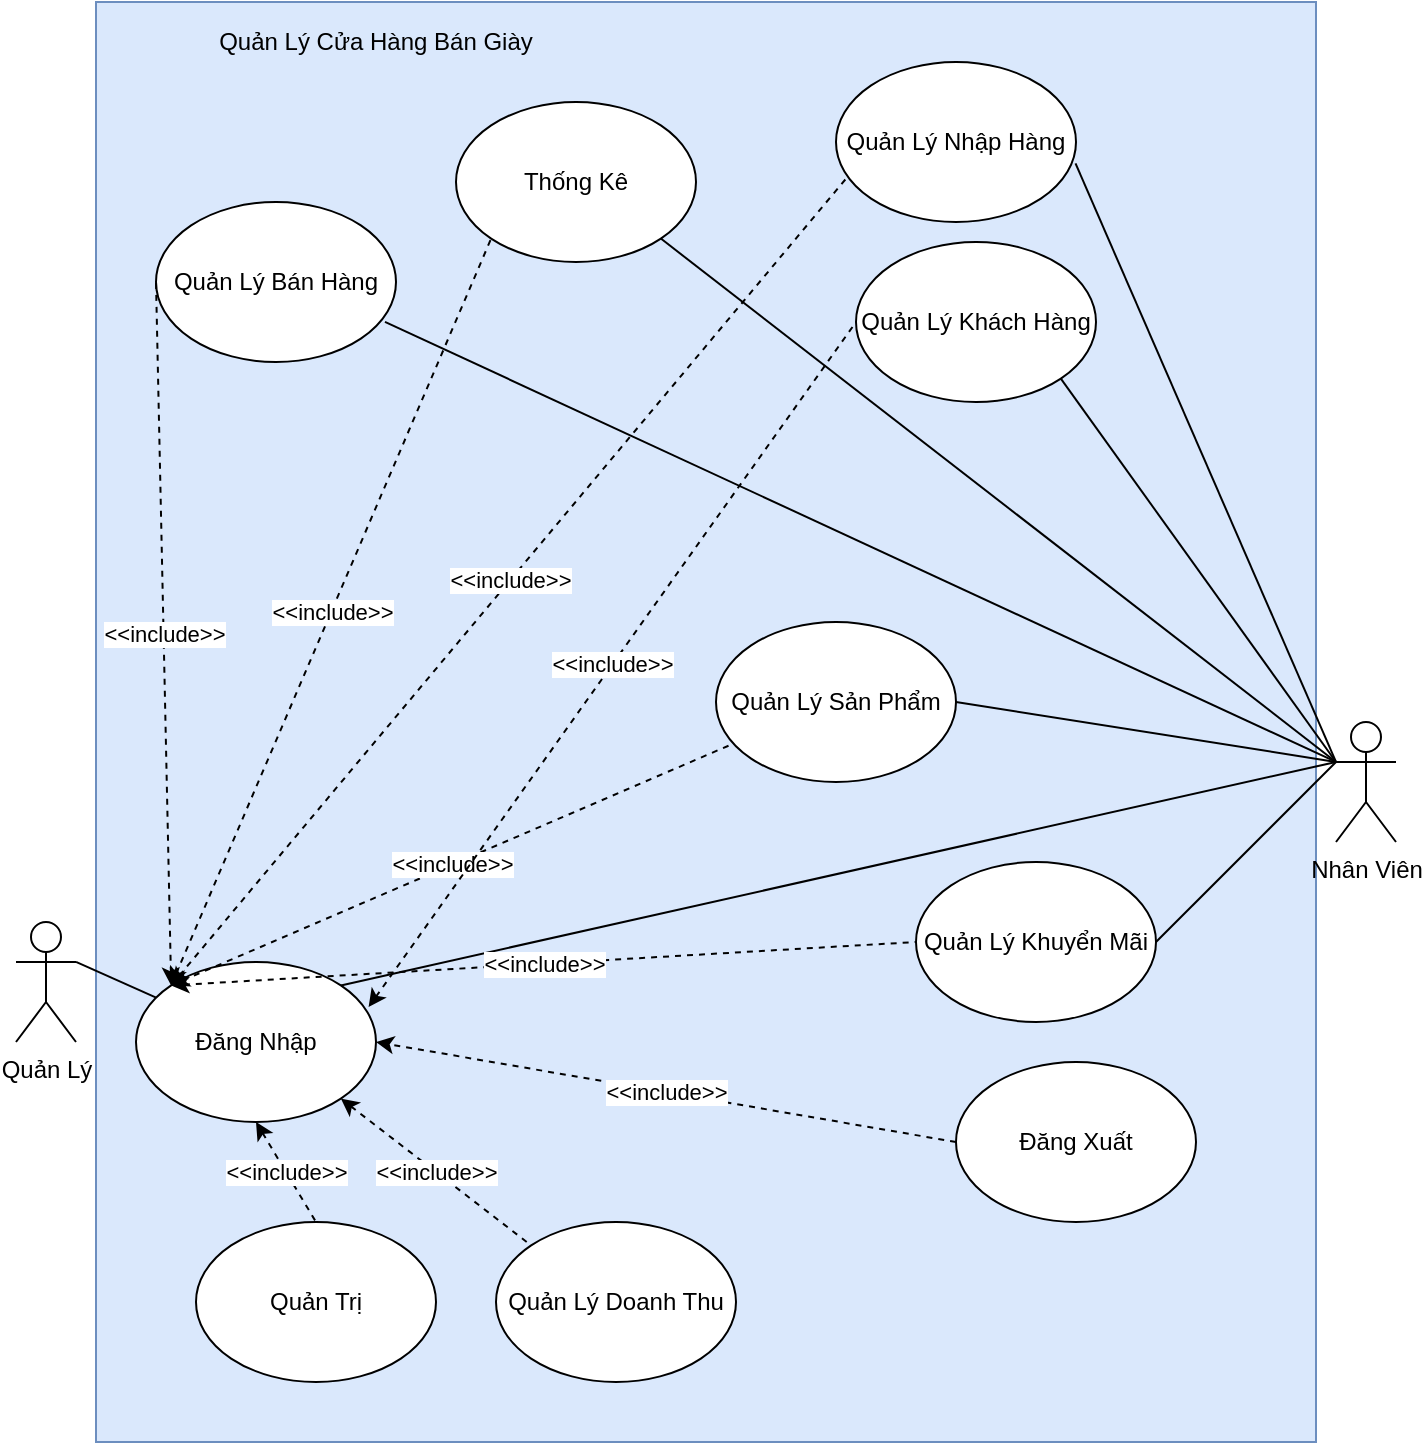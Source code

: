 <mxfile version="22.0.4" type="github">
  <diagram name="Trang-1" id="7ljvGDeLDGa17OD1JR5d">
    <mxGraphModel dx="1184" dy="698" grid="1" gridSize="10" guides="1" tooltips="1" connect="1" arrows="1" fold="1" page="1" pageScale="1" pageWidth="827" pageHeight="1169" math="0" shadow="0">
      <root>
        <mxCell id="0" />
        <mxCell id="1" parent="0" />
        <mxCell id="sCvsK1VOC5Rw-EsPWQ3r-50" value="" style="rounded=0;whiteSpace=wrap;html=1;fillColor=#dae8fc;strokeColor=#6c8ebf;" vertex="1" parent="1">
          <mxGeometry x="100" y="130" width="610" height="720" as="geometry" />
        </mxCell>
        <mxCell id="sCvsK1VOC5Rw-EsPWQ3r-2" value="Nhân Viên" style="shape=umlActor;verticalLabelPosition=bottom;verticalAlign=top;html=1;outlineConnect=0;" vertex="1" parent="1">
          <mxGeometry x="720" y="490" width="30" height="60" as="geometry" />
        </mxCell>
        <mxCell id="sCvsK1VOC5Rw-EsPWQ3r-4" value="Đăng Nhập" style="ellipse;whiteSpace=wrap;html=1;" vertex="1" parent="1">
          <mxGeometry x="120" y="610" width="120" height="80" as="geometry" />
        </mxCell>
        <mxCell id="sCvsK1VOC5Rw-EsPWQ3r-5" value="Đăng Xuất" style="ellipse;whiteSpace=wrap;html=1;" vertex="1" parent="1">
          <mxGeometry x="530" y="660" width="120" height="80" as="geometry" />
        </mxCell>
        <mxCell id="sCvsK1VOC5Rw-EsPWQ3r-9" value="&amp;lt;&amp;lt;include&amp;gt;&amp;gt;" style="endArrow=classic;html=1;rounded=0;exitX=0;exitY=0.5;exitDx=0;exitDy=0;dashed=1;entryX=1;entryY=0.5;entryDx=0;entryDy=0;" edge="1" parent="1" source="sCvsK1VOC5Rw-EsPWQ3r-5" target="sCvsK1VOC5Rw-EsPWQ3r-4">
          <mxGeometry width="50" height="50" relative="1" as="geometry">
            <mxPoint x="360" y="600" as="sourcePoint" />
            <mxPoint x="450" y="720" as="targetPoint" />
          </mxGeometry>
        </mxCell>
        <mxCell id="sCvsK1VOC5Rw-EsPWQ3r-12" value="Quản Lý Khách Hàng" style="ellipse;whiteSpace=wrap;html=1;" vertex="1" parent="1">
          <mxGeometry x="480" y="250" width="120" height="80" as="geometry" />
        </mxCell>
        <mxCell id="sCvsK1VOC5Rw-EsPWQ3r-16" value="Quản Lý Nhập Hàng" style="ellipse;whiteSpace=wrap;html=1;" vertex="1" parent="1">
          <mxGeometry x="470" y="160" width="120" height="80" as="geometry" />
        </mxCell>
        <mxCell id="sCvsK1VOC5Rw-EsPWQ3r-19" value="Quản Lý" style="shape=umlActor;verticalLabelPosition=bottom;verticalAlign=top;html=1;outlineConnect=0;" vertex="1" parent="1">
          <mxGeometry x="60" y="590" width="30" height="60" as="geometry" />
        </mxCell>
        <mxCell id="sCvsK1VOC5Rw-EsPWQ3r-21" value="" style="endArrow=none;html=1;rounded=0;exitX=1;exitY=0.333;exitDx=0;exitDy=0;exitPerimeter=0;endFill=0;" edge="1" parent="1" source="sCvsK1VOC5Rw-EsPWQ3r-19" target="sCvsK1VOC5Rw-EsPWQ3r-4">
          <mxGeometry width="50" height="50" relative="1" as="geometry">
            <mxPoint x="540" y="560" as="sourcePoint" />
            <mxPoint x="590" y="510" as="targetPoint" />
          </mxGeometry>
        </mxCell>
        <mxCell id="sCvsK1VOC5Rw-EsPWQ3r-22" value="Quản Lý Doanh Thu" style="ellipse;whiteSpace=wrap;html=1;" vertex="1" parent="1">
          <mxGeometry x="300" y="740" width="120" height="80" as="geometry" />
        </mxCell>
        <mxCell id="sCvsK1VOC5Rw-EsPWQ3r-26" value="Quản Trị" style="ellipse;whiteSpace=wrap;html=1;" vertex="1" parent="1">
          <mxGeometry x="150" y="740" width="120" height="80" as="geometry" />
        </mxCell>
        <mxCell id="sCvsK1VOC5Rw-EsPWQ3r-29" value="" style="endArrow=none;html=1;rounded=0;entryX=1;entryY=0;entryDx=0;entryDy=0;endFill=0;exitX=0;exitY=0.333;exitDx=0;exitDy=0;exitPerimeter=0;" edge="1" parent="1" source="sCvsK1VOC5Rw-EsPWQ3r-2" target="sCvsK1VOC5Rw-EsPWQ3r-4">
          <mxGeometry width="50" height="50" relative="1" as="geometry">
            <mxPoint x="730" y="600" as="sourcePoint" />
            <mxPoint x="490" y="620" as="targetPoint" />
          </mxGeometry>
        </mxCell>
        <mxCell id="sCvsK1VOC5Rw-EsPWQ3r-30" value="" style="endArrow=none;html=1;rounded=0;entryX=1;entryY=1;entryDx=0;entryDy=0;endFill=0;exitX=0;exitY=0.333;exitDx=0;exitDy=0;exitPerimeter=0;" edge="1" parent="1" source="sCvsK1VOC5Rw-EsPWQ3r-2" target="sCvsK1VOC5Rw-EsPWQ3r-12">
          <mxGeometry width="50" height="50" relative="1" as="geometry">
            <mxPoint x="440" y="560" as="sourcePoint" />
            <mxPoint x="490" y="510" as="targetPoint" />
          </mxGeometry>
        </mxCell>
        <mxCell id="sCvsK1VOC5Rw-EsPWQ3r-31" value="" style="endArrow=none;html=1;rounded=0;exitX=0;exitY=0.333;exitDx=0;exitDy=0;exitPerimeter=0;entryX=0.998;entryY=0.634;entryDx=0;entryDy=0;entryPerimeter=0;endFill=0;" edge="1" parent="1" source="sCvsK1VOC5Rw-EsPWQ3r-2" target="sCvsK1VOC5Rw-EsPWQ3r-16">
          <mxGeometry width="50" height="50" relative="1" as="geometry">
            <mxPoint x="480" y="560" as="sourcePoint" />
            <mxPoint x="530" y="510" as="targetPoint" />
          </mxGeometry>
        </mxCell>
        <mxCell id="sCvsK1VOC5Rw-EsPWQ3r-32" value="Thống Kê" style="ellipse;whiteSpace=wrap;html=1;" vertex="1" parent="1">
          <mxGeometry x="280" y="180" width="120" height="80" as="geometry" />
        </mxCell>
        <mxCell id="sCvsK1VOC5Rw-EsPWQ3r-33" value="" style="endArrow=none;html=1;rounded=0;exitX=0;exitY=0.333;exitDx=0;exitDy=0;exitPerimeter=0;entryX=1;entryY=1;entryDx=0;entryDy=0;endFill=0;" edge="1" parent="1" source="sCvsK1VOC5Rw-EsPWQ3r-2" target="sCvsK1VOC5Rw-EsPWQ3r-32">
          <mxGeometry width="50" height="50" relative="1" as="geometry">
            <mxPoint x="480" y="440" as="sourcePoint" />
            <mxPoint x="530" y="390" as="targetPoint" />
          </mxGeometry>
        </mxCell>
        <mxCell id="sCvsK1VOC5Rw-EsPWQ3r-34" value="Quản Lý Khuyển Mãi" style="ellipse;whiteSpace=wrap;html=1;" vertex="1" parent="1">
          <mxGeometry x="510" y="560" width="120" height="80" as="geometry" />
        </mxCell>
        <mxCell id="sCvsK1VOC5Rw-EsPWQ3r-35" value="" style="endArrow=none;html=1;rounded=0;exitX=0;exitY=0.333;exitDx=0;exitDy=0;exitPerimeter=0;entryX=1;entryY=0.5;entryDx=0;entryDy=0;endFill=0;" edge="1" parent="1" source="sCvsK1VOC5Rw-EsPWQ3r-2" target="sCvsK1VOC5Rw-EsPWQ3r-34">
          <mxGeometry width="50" height="50" relative="1" as="geometry">
            <mxPoint x="480" y="560" as="sourcePoint" />
            <mxPoint x="530" y="510" as="targetPoint" />
          </mxGeometry>
        </mxCell>
        <mxCell id="sCvsK1VOC5Rw-EsPWQ3r-36" value="Quản Lý Bán Hàng" style="ellipse;whiteSpace=wrap;html=1;" vertex="1" parent="1">
          <mxGeometry x="130" y="230" width="120" height="80" as="geometry" />
        </mxCell>
        <mxCell id="sCvsK1VOC5Rw-EsPWQ3r-38" value="Quản Lý Sản Phẩm" style="ellipse;whiteSpace=wrap;html=1;" vertex="1" parent="1">
          <mxGeometry x="410" y="440" width="120" height="80" as="geometry" />
        </mxCell>
        <mxCell id="sCvsK1VOC5Rw-EsPWQ3r-39" value="" style="endArrow=none;html=1;rounded=0;exitX=0;exitY=0.333;exitDx=0;exitDy=0;exitPerimeter=0;entryX=1;entryY=0.5;entryDx=0;entryDy=0;endFill=0;" edge="1" parent="1" source="sCvsK1VOC5Rw-EsPWQ3r-2" target="sCvsK1VOC5Rw-EsPWQ3r-38">
          <mxGeometry width="50" height="50" relative="1" as="geometry">
            <mxPoint x="400" y="560" as="sourcePoint" />
            <mxPoint x="450" y="510" as="targetPoint" />
          </mxGeometry>
        </mxCell>
        <mxCell id="sCvsK1VOC5Rw-EsPWQ3r-40" value="" style="endArrow=none;html=1;rounded=0;exitX=0;exitY=0.333;exitDx=0;exitDy=0;exitPerimeter=0;entryX=0.954;entryY=0.749;entryDx=0;entryDy=0;entryPerimeter=0;endFill=0;" edge="1" parent="1" source="sCvsK1VOC5Rw-EsPWQ3r-2" target="sCvsK1VOC5Rw-EsPWQ3r-36">
          <mxGeometry width="50" height="50" relative="1" as="geometry">
            <mxPoint x="400" y="560" as="sourcePoint" />
            <mxPoint x="450" y="510" as="targetPoint" />
          </mxGeometry>
        </mxCell>
        <mxCell id="sCvsK1VOC5Rw-EsPWQ3r-41" value="&amp;lt;&amp;lt;include&amp;gt;&amp;gt;" style="endArrow=none;html=1;rounded=0;exitX=0;exitY=0;exitDx=0;exitDy=0;entryX=0;entryY=0.5;entryDx=0;entryDy=0;dashed=1;startArrow=classic;startFill=1;endFill=0;" edge="1" parent="1" source="sCvsK1VOC5Rw-EsPWQ3r-4" target="sCvsK1VOC5Rw-EsPWQ3r-36">
          <mxGeometry width="50" height="50" relative="1" as="geometry">
            <mxPoint x="400" y="440" as="sourcePoint" />
            <mxPoint x="450" y="390" as="targetPoint" />
          </mxGeometry>
        </mxCell>
        <mxCell id="sCvsK1VOC5Rw-EsPWQ3r-42" value="&amp;lt;&amp;lt;include&amp;gt;&amp;gt;" style="endArrow=none;html=1;rounded=0;entryX=0.068;entryY=0.763;entryDx=0;entryDy=0;entryPerimeter=0;dashed=1;exitX=0;exitY=0;exitDx=0;exitDy=0;startArrow=classic;startFill=1;endFill=0;" edge="1" parent="1" source="sCvsK1VOC5Rw-EsPWQ3r-4" target="sCvsK1VOC5Rw-EsPWQ3r-38">
          <mxGeometry width="50" height="50" relative="1" as="geometry">
            <mxPoint x="90" y="610" as="sourcePoint" />
            <mxPoint x="450" y="390" as="targetPoint" />
          </mxGeometry>
        </mxCell>
        <mxCell id="sCvsK1VOC5Rw-EsPWQ3r-43" value="&amp;lt;&amp;lt;include&amp;gt;&amp;gt;" style="endArrow=none;html=1;rounded=0;exitX=0;exitY=0;exitDx=0;exitDy=0;entryX=0;entryY=1;entryDx=0;entryDy=0;dashed=1;startArrow=classic;startFill=1;endFill=0;" edge="1" parent="1" source="sCvsK1VOC5Rw-EsPWQ3r-4" target="sCvsK1VOC5Rw-EsPWQ3r-32">
          <mxGeometry width="50" height="50" relative="1" as="geometry">
            <mxPoint x="400" y="440" as="sourcePoint" />
            <mxPoint x="450" y="390" as="targetPoint" />
          </mxGeometry>
        </mxCell>
        <mxCell id="sCvsK1VOC5Rw-EsPWQ3r-44" value="&amp;lt;&amp;lt;include&amp;gt;&amp;gt;" style="endArrow=none;html=1;rounded=0;exitX=0;exitY=0;exitDx=0;exitDy=0;entryX=0;entryY=0.5;entryDx=0;entryDy=0;dashed=1;startArrow=classic;startFill=1;endFill=0;" edge="1" parent="1" source="sCvsK1VOC5Rw-EsPWQ3r-4" target="sCvsK1VOC5Rw-EsPWQ3r-34">
          <mxGeometry width="50" height="50" relative="1" as="geometry">
            <mxPoint x="400" y="440" as="sourcePoint" />
            <mxPoint x="450" y="390" as="targetPoint" />
          </mxGeometry>
        </mxCell>
        <mxCell id="sCvsK1VOC5Rw-EsPWQ3r-45" value="&amp;lt;&amp;lt;include&amp;gt;&amp;gt;" style="endArrow=none;html=1;rounded=0;entryX=0;entryY=0.5;entryDx=0;entryDy=0;dashed=1;exitX=0.969;exitY=0.282;exitDx=0;exitDy=0;exitPerimeter=0;startArrow=classic;startFill=1;endFill=0;" edge="1" parent="1" source="sCvsK1VOC5Rw-EsPWQ3r-4" target="sCvsK1VOC5Rw-EsPWQ3r-12">
          <mxGeometry width="50" height="50" relative="1" as="geometry">
            <mxPoint x="300" y="680" as="sourcePoint" />
            <mxPoint x="450" y="390" as="targetPoint" />
          </mxGeometry>
        </mxCell>
        <mxCell id="sCvsK1VOC5Rw-EsPWQ3r-46" value="&amp;lt;&amp;lt;include&amp;gt;&amp;gt;" style="endArrow=none;html=1;rounded=0;entryX=0.053;entryY=0.709;entryDx=0;entryDy=0;entryPerimeter=0;dashed=1;exitX=0;exitY=0;exitDx=0;exitDy=0;startArrow=classic;startFill=1;endFill=0;" edge="1" parent="1" source="sCvsK1VOC5Rw-EsPWQ3r-4" target="sCvsK1VOC5Rw-EsPWQ3r-16">
          <mxGeometry width="50" height="50" relative="1" as="geometry">
            <mxPoint x="90" y="610" as="sourcePoint" />
            <mxPoint x="450" y="390" as="targetPoint" />
          </mxGeometry>
        </mxCell>
        <mxCell id="sCvsK1VOC5Rw-EsPWQ3r-48" value="&amp;lt;&amp;lt;include&amp;gt;&amp;gt;" style="endArrow=none;html=1;rounded=0;exitX=1;exitY=1;exitDx=0;exitDy=0;entryX=0;entryY=0;entryDx=0;entryDy=0;endFill=0;dashed=1;startArrow=classic;startFill=1;" edge="1" parent="1" source="sCvsK1VOC5Rw-EsPWQ3r-4" target="sCvsK1VOC5Rw-EsPWQ3r-22">
          <mxGeometry width="50" height="50" relative="1" as="geometry">
            <mxPoint x="390" y="560" as="sourcePoint" />
            <mxPoint x="440" y="510" as="targetPoint" />
          </mxGeometry>
        </mxCell>
        <mxCell id="sCvsK1VOC5Rw-EsPWQ3r-49" value="&amp;lt;&amp;lt;include&amp;gt;&amp;gt;" style="endArrow=none;html=1;rounded=0;exitX=0.5;exitY=1;exitDx=0;exitDy=0;entryX=0.5;entryY=0;entryDx=0;entryDy=0;endFill=0;dashed=1;startArrow=classic;startFill=1;" edge="1" parent="1" source="sCvsK1VOC5Rw-EsPWQ3r-4" target="sCvsK1VOC5Rw-EsPWQ3r-26">
          <mxGeometry width="50" height="50" relative="1" as="geometry">
            <mxPoint x="390" y="560" as="sourcePoint" />
            <mxPoint x="440" y="510" as="targetPoint" />
          </mxGeometry>
        </mxCell>
        <mxCell id="sCvsK1VOC5Rw-EsPWQ3r-51" value="Quản Lý Cửa Hàng Bán Giày" style="text;html=1;strokeColor=none;fillColor=none;align=center;verticalAlign=middle;whiteSpace=wrap;rounded=0;" vertex="1" parent="1">
          <mxGeometry x="120" y="140" width="240" height="20" as="geometry" />
        </mxCell>
      </root>
    </mxGraphModel>
  </diagram>
</mxfile>
